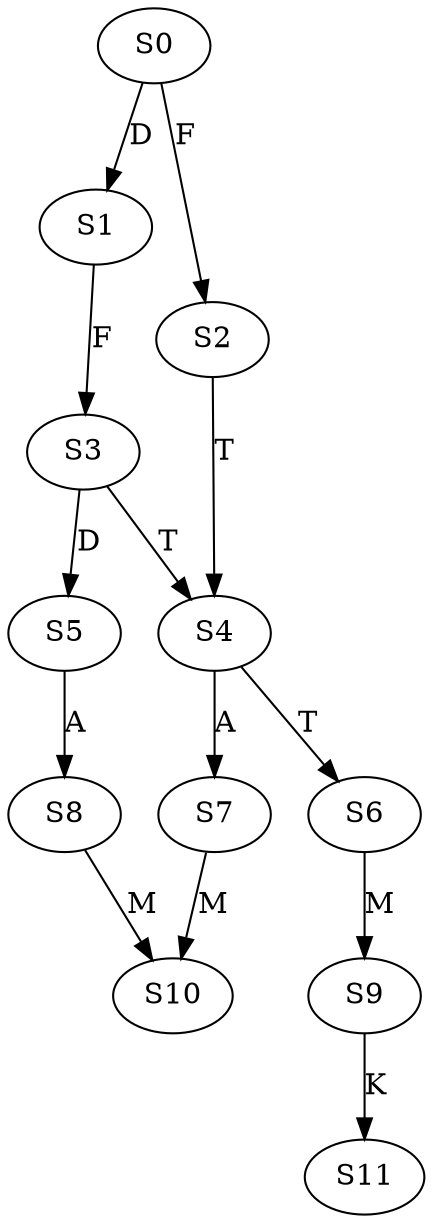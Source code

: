 strict digraph  {
	S0 -> S1 [ label = D ];
	S0 -> S2 [ label = F ];
	S1 -> S3 [ label = F ];
	S2 -> S4 [ label = T ];
	S3 -> S5 [ label = D ];
	S3 -> S4 [ label = T ];
	S4 -> S6 [ label = T ];
	S4 -> S7 [ label = A ];
	S5 -> S8 [ label = A ];
	S6 -> S9 [ label = M ];
	S7 -> S10 [ label = M ];
	S8 -> S10 [ label = M ];
	S9 -> S11 [ label = K ];
}
